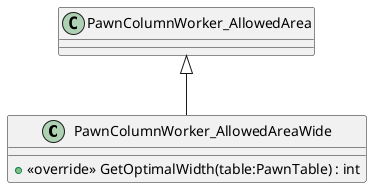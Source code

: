 @startuml
class PawnColumnWorker_AllowedAreaWide {
    + <<override>> GetOptimalWidth(table:PawnTable) : int
}
PawnColumnWorker_AllowedArea <|-- PawnColumnWorker_AllowedAreaWide
@enduml
